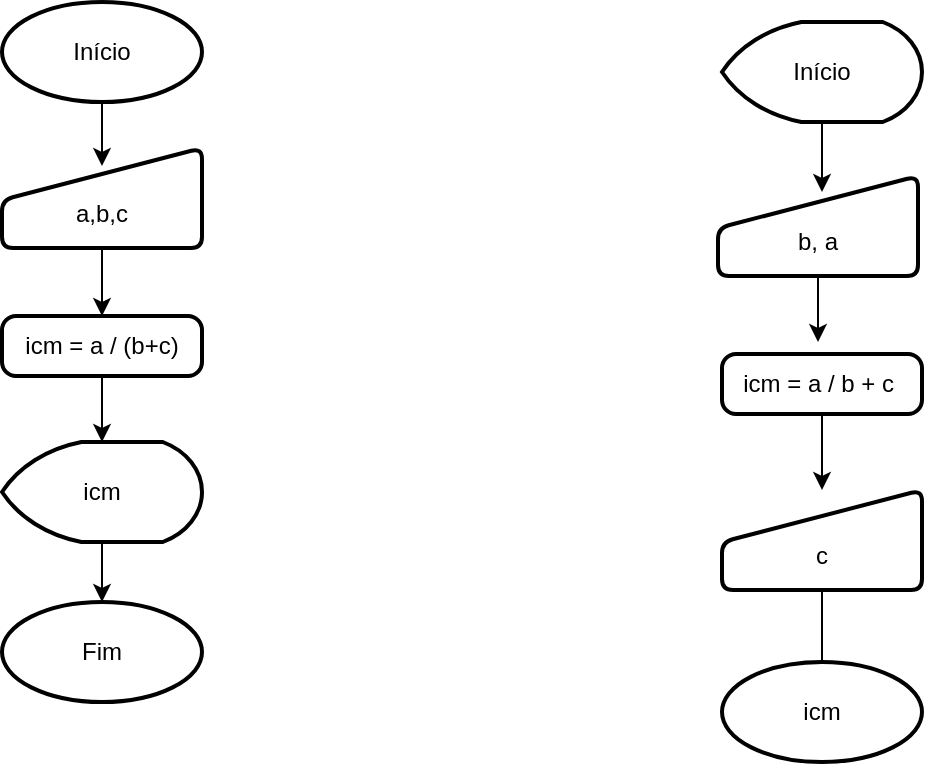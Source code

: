 <mxfile version="21.2.1" type="github">
  <diagram id="C5RBs43oDa-KdzZeNtuy" name="Page-1">
    <mxGraphModel dx="1434" dy="742" grid="1" gridSize="10" guides="1" tooltips="1" connect="1" arrows="1" fold="1" page="1" pageScale="1" pageWidth="827" pageHeight="1169" math="0" shadow="0">
      <root>
        <mxCell id="WIyWlLk6GJQsqaUBKTNV-0" />
        <mxCell id="WIyWlLk6GJQsqaUBKTNV-1" parent="WIyWlLk6GJQsqaUBKTNV-0" />
        <mxCell id="IhT-Xm72PlL1c3tMJ_OX-0" style="edgeStyle=orthogonalEdgeStyle;rounded=0;orthogonalLoop=1;jettySize=auto;html=1;entryX=0.5;entryY=0;entryDx=0;entryDy=0;" edge="1" parent="WIyWlLk6GJQsqaUBKTNV-1" source="IhT-Xm72PlL1c3tMJ_OX-1" target="IhT-Xm72PlL1c3tMJ_OX-3">
          <mxGeometry relative="1" as="geometry" />
        </mxCell>
        <mxCell id="IhT-Xm72PlL1c3tMJ_OX-1" value="&lt;br&gt;a,b,c" style="html=1;strokeWidth=2;shape=manualInput;whiteSpace=wrap;rounded=1;size=26;arcSize=11;flipH=0;flipV=0;" vertex="1" parent="WIyWlLk6GJQsqaUBKTNV-1">
          <mxGeometry x="130" y="93" width="100" height="50" as="geometry" />
        </mxCell>
        <mxCell id="IhT-Xm72PlL1c3tMJ_OX-2" style="edgeStyle=orthogonalEdgeStyle;rounded=0;orthogonalLoop=1;jettySize=auto;html=1;entryX=0.5;entryY=0;entryDx=0;entryDy=0;" edge="1" parent="WIyWlLk6GJQsqaUBKTNV-1" source="IhT-Xm72PlL1c3tMJ_OX-3">
          <mxGeometry relative="1" as="geometry">
            <mxPoint x="180" y="240" as="targetPoint" />
          </mxGeometry>
        </mxCell>
        <mxCell id="IhT-Xm72PlL1c3tMJ_OX-3" value="icm = a / (b+c)" style="rounded=1;whiteSpace=wrap;html=1;absoluteArcSize=1;arcSize=14;strokeWidth=2;flipH=0;flipV=0;" vertex="1" parent="WIyWlLk6GJQsqaUBKTNV-1">
          <mxGeometry x="130" y="177" width="100" height="30" as="geometry" />
        </mxCell>
        <mxCell id="IhT-Xm72PlL1c3tMJ_OX-4" style="edgeStyle=orthogonalEdgeStyle;rounded=0;orthogonalLoop=1;jettySize=auto;html=1;entryX=0.5;entryY=0.18;entryDx=0;entryDy=0;entryPerimeter=0;" edge="1" parent="WIyWlLk6GJQsqaUBKTNV-1" source="IhT-Xm72PlL1c3tMJ_OX-5" target="IhT-Xm72PlL1c3tMJ_OX-1">
          <mxGeometry relative="1" as="geometry" />
        </mxCell>
        <mxCell id="IhT-Xm72PlL1c3tMJ_OX-5" value="Início" style="strokeWidth=2;html=1;shape=mxgraph.flowchart.start_1;whiteSpace=wrap;flipH=0;flipV=0;" vertex="1" parent="WIyWlLk6GJQsqaUBKTNV-1">
          <mxGeometry x="130" y="20" width="100" height="50" as="geometry" />
        </mxCell>
        <mxCell id="IhT-Xm72PlL1c3tMJ_OX-14" style="edgeStyle=orthogonalEdgeStyle;rounded=0;orthogonalLoop=1;jettySize=auto;html=1;entryX=0.5;entryY=0;entryDx=0;entryDy=0;entryPerimeter=0;" edge="1" parent="WIyWlLk6GJQsqaUBKTNV-1" source="IhT-Xm72PlL1c3tMJ_OX-15" target="IhT-Xm72PlL1c3tMJ_OX-16">
          <mxGeometry relative="1" as="geometry" />
        </mxCell>
        <mxCell id="IhT-Xm72PlL1c3tMJ_OX-15" value="icm" style="strokeWidth=2;html=1;shape=mxgraph.flowchart.display;whiteSpace=wrap;flipH=0;flipV=0;" vertex="1" parent="WIyWlLk6GJQsqaUBKTNV-1">
          <mxGeometry x="130" y="240" width="100" height="50" as="geometry" />
        </mxCell>
        <mxCell id="IhT-Xm72PlL1c3tMJ_OX-16" value="Fim" style="strokeWidth=2;html=1;shape=mxgraph.flowchart.start_1;whiteSpace=wrap;flipH=0;flipV=0;" vertex="1" parent="WIyWlLk6GJQsqaUBKTNV-1">
          <mxGeometry x="130" y="320" width="100" height="50" as="geometry" />
        </mxCell>
        <mxCell id="IhT-Xm72PlL1c3tMJ_OX-47" style="edgeStyle=orthogonalEdgeStyle;rounded=0;orthogonalLoop=1;jettySize=auto;html=1;entryX=0.52;entryY=0.16;entryDx=0;entryDy=0;entryPerimeter=0;" edge="1" parent="WIyWlLk6GJQsqaUBKTNV-1" source="IhT-Xm72PlL1c3tMJ_OX-28" target="IhT-Xm72PlL1c3tMJ_OX-42">
          <mxGeometry relative="1" as="geometry" />
        </mxCell>
        <mxCell id="IhT-Xm72PlL1c3tMJ_OX-28" value="Início" style="strokeWidth=2;html=1;shape=mxgraph.flowchart.display;whiteSpace=wrap;flipH=0;flipV=0;" vertex="1" parent="WIyWlLk6GJQsqaUBKTNV-1">
          <mxGeometry x="490" y="30" width="100" height="50" as="geometry" />
        </mxCell>
        <mxCell id="IhT-Xm72PlL1c3tMJ_OX-50" style="edgeStyle=orthogonalEdgeStyle;rounded=0;orthogonalLoop=1;jettySize=auto;html=1;entryX=0.5;entryY=0;entryDx=0;entryDy=0;" edge="1" parent="WIyWlLk6GJQsqaUBKTNV-1" source="IhT-Xm72PlL1c3tMJ_OX-29" target="IhT-Xm72PlL1c3tMJ_OX-41">
          <mxGeometry relative="1" as="geometry" />
        </mxCell>
        <mxCell id="IhT-Xm72PlL1c3tMJ_OX-29" value="icm = a / b + c&amp;nbsp;" style="rounded=1;whiteSpace=wrap;html=1;absoluteArcSize=1;arcSize=14;strokeWidth=2;flipH=0;flipV=0;" vertex="1" parent="WIyWlLk6GJQsqaUBKTNV-1">
          <mxGeometry x="490" y="196" width="100" height="30" as="geometry" />
        </mxCell>
        <mxCell id="IhT-Xm72PlL1c3tMJ_OX-51" style="edgeStyle=orthogonalEdgeStyle;rounded=0;orthogonalLoop=1;jettySize=auto;html=1;entryX=0.5;entryY=0;entryDx=0;entryDy=0;entryPerimeter=0;endArrow=none;endFill=0;" edge="1" parent="WIyWlLk6GJQsqaUBKTNV-1" source="IhT-Xm72PlL1c3tMJ_OX-41" target="IhT-Xm72PlL1c3tMJ_OX-46">
          <mxGeometry relative="1" as="geometry" />
        </mxCell>
        <mxCell id="IhT-Xm72PlL1c3tMJ_OX-41" value="&lt;br&gt;c" style="html=1;strokeWidth=2;shape=manualInput;whiteSpace=wrap;rounded=1;size=26;arcSize=11;flipH=0;flipV=0;" vertex="1" parent="WIyWlLk6GJQsqaUBKTNV-1">
          <mxGeometry x="490" y="264" width="100" height="50" as="geometry" />
        </mxCell>
        <mxCell id="IhT-Xm72PlL1c3tMJ_OX-49" style="edgeStyle=orthogonalEdgeStyle;rounded=0;orthogonalLoop=1;jettySize=auto;html=1;" edge="1" parent="WIyWlLk6GJQsqaUBKTNV-1" source="IhT-Xm72PlL1c3tMJ_OX-42">
          <mxGeometry relative="1" as="geometry">
            <mxPoint x="538" y="190" as="targetPoint" />
          </mxGeometry>
        </mxCell>
        <mxCell id="IhT-Xm72PlL1c3tMJ_OX-42" value="&lt;br&gt;b, a" style="html=1;strokeWidth=2;shape=manualInput;whiteSpace=wrap;rounded=1;size=26;arcSize=11;flipH=0;flipV=0;" vertex="1" parent="WIyWlLk6GJQsqaUBKTNV-1">
          <mxGeometry x="488" y="107" width="100" height="50" as="geometry" />
        </mxCell>
        <mxCell id="IhT-Xm72PlL1c3tMJ_OX-46" value="icm" style="strokeWidth=2;html=1;shape=mxgraph.flowchart.start_1;whiteSpace=wrap;flipH=0;flipV=0;" vertex="1" parent="WIyWlLk6GJQsqaUBKTNV-1">
          <mxGeometry x="490" y="350" width="100" height="50" as="geometry" />
        </mxCell>
      </root>
    </mxGraphModel>
  </diagram>
</mxfile>
